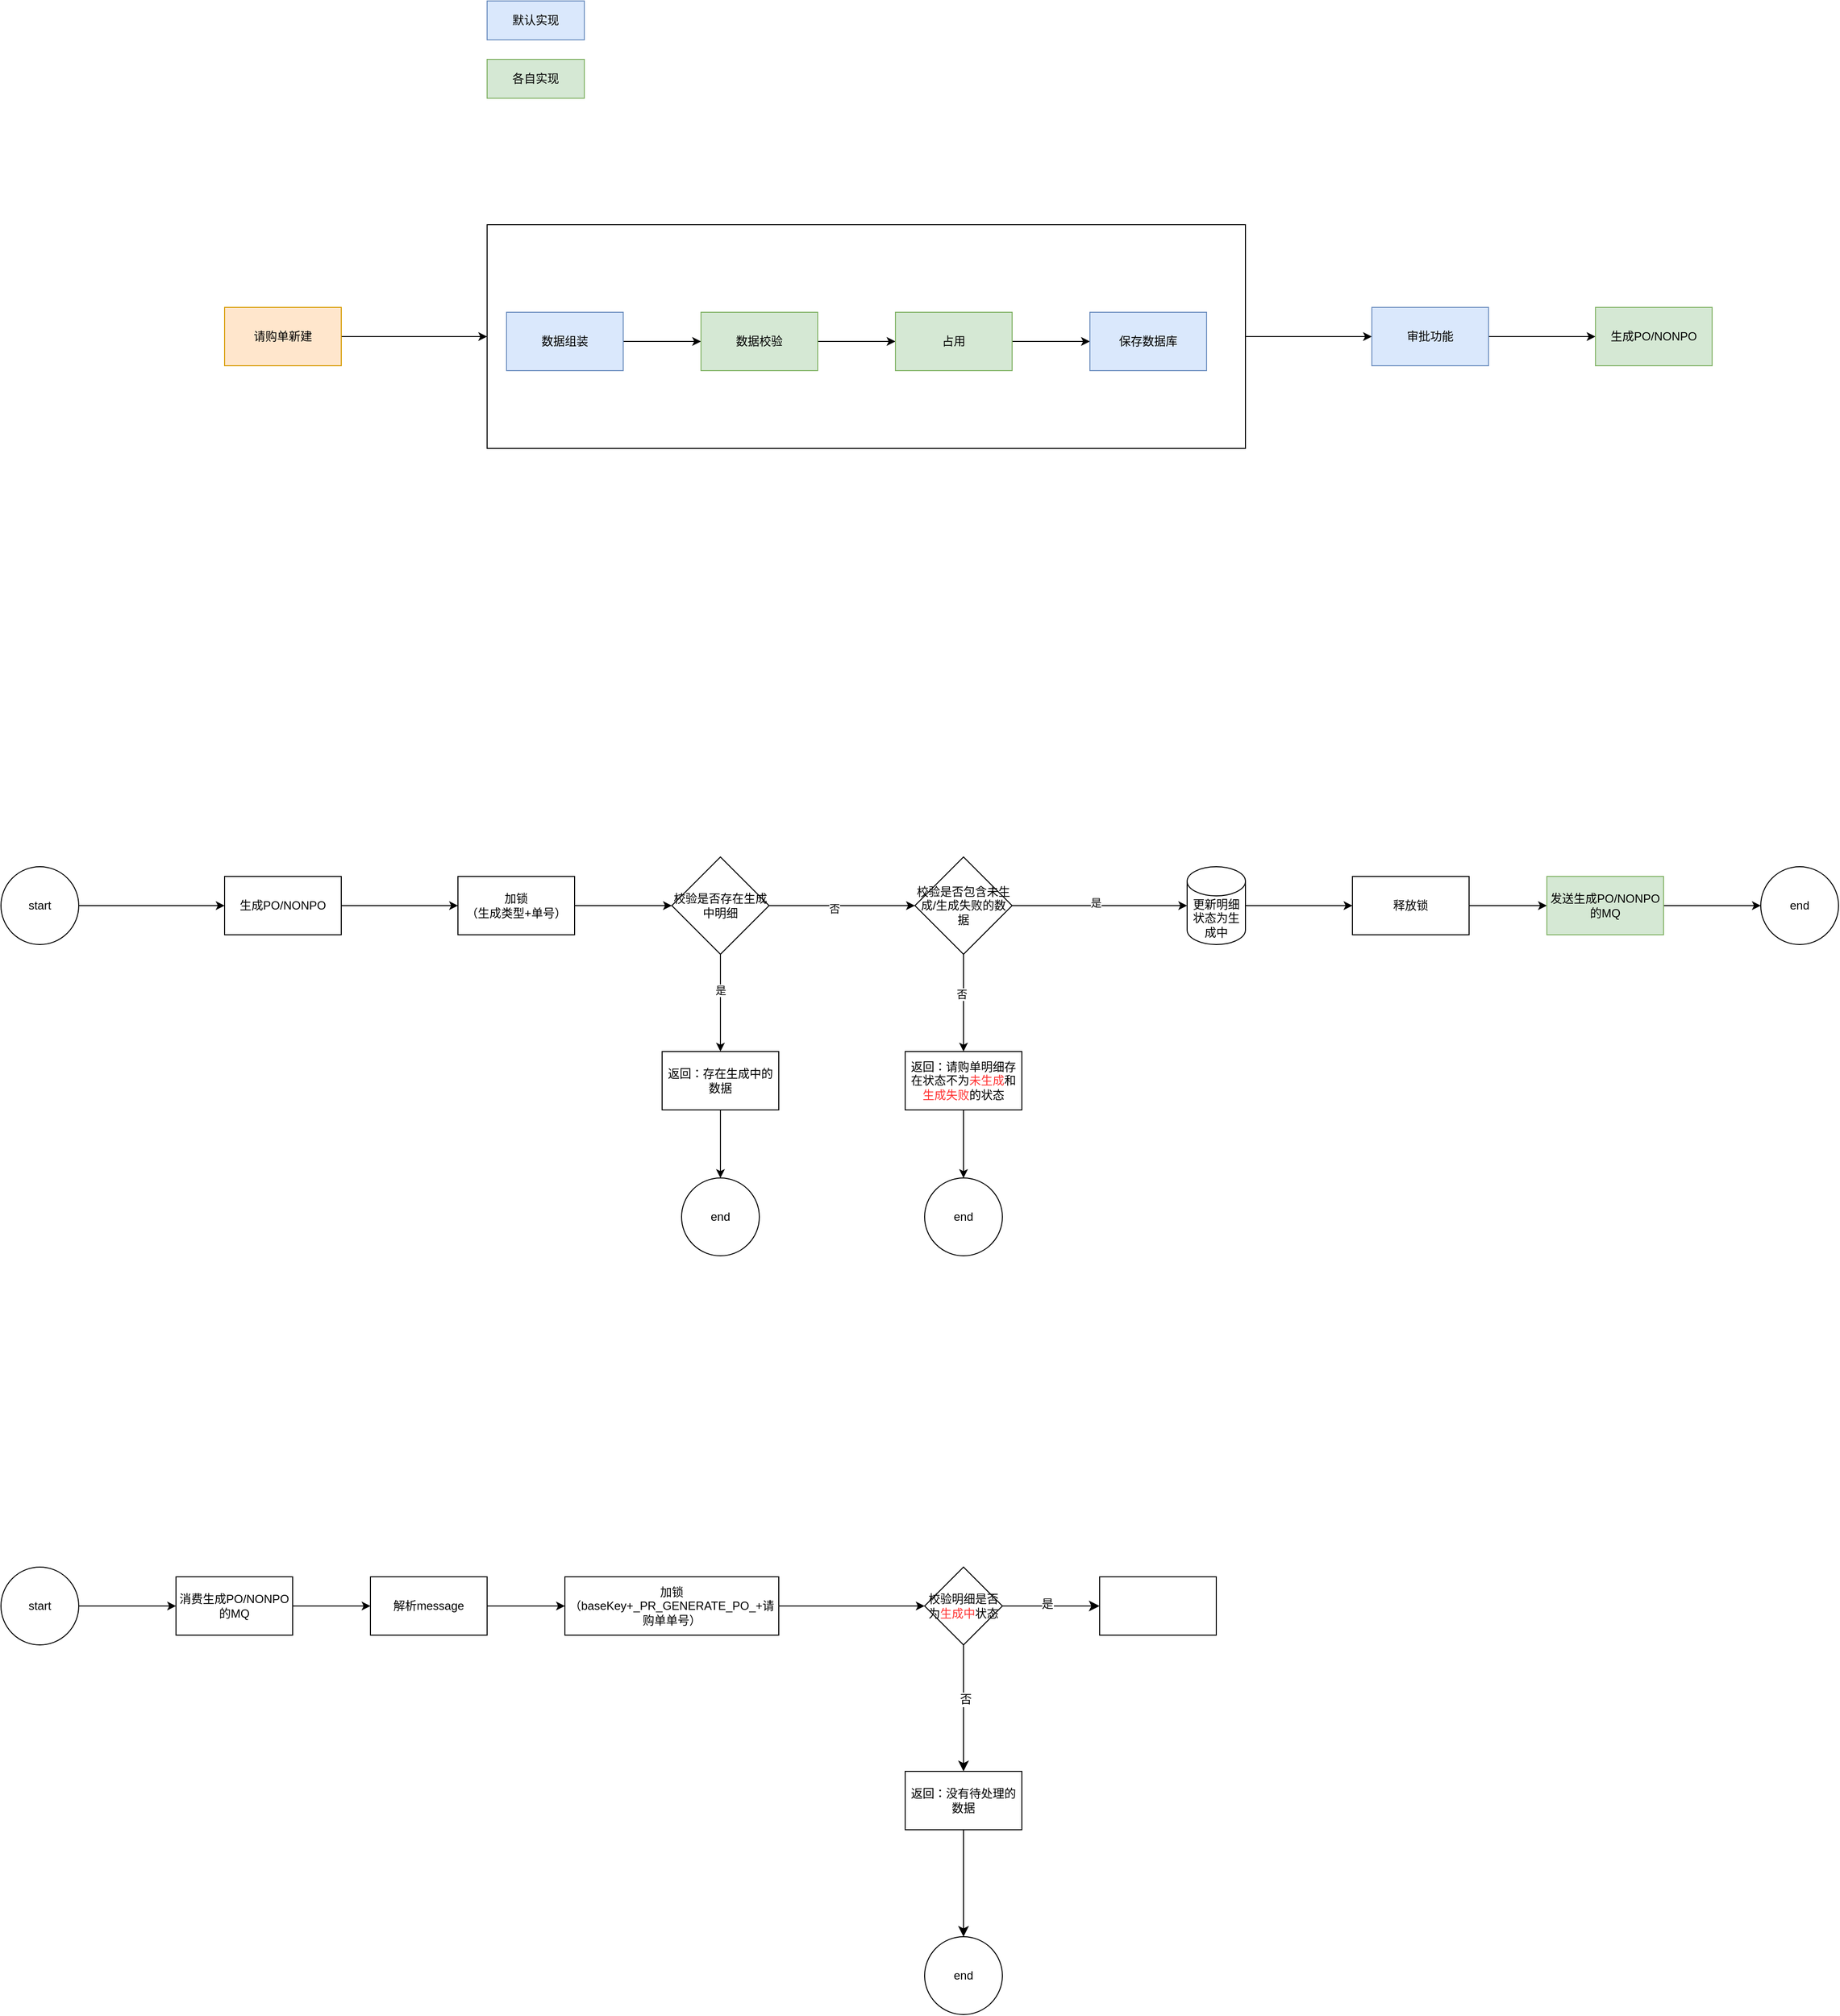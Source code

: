 <mxfile version="25.0.3">
  <diagram name="第 1 页" id="JXnIU_DrBUe-_veb-TD0">
    <mxGraphModel dx="1434" dy="891" grid="1" gridSize="10" guides="1" tooltips="1" connect="1" arrows="1" fold="1" page="1" pageScale="1" pageWidth="5000" pageHeight="20000" math="0" shadow="0">
      <root>
        <mxCell id="0" />
        <mxCell id="1" parent="0" />
        <mxCell id="2ebU4Iv7HjetAfFLnInL-17" value="" style="edgeStyle=orthogonalEdgeStyle;rounded=0;orthogonalLoop=1;jettySize=auto;html=1;" parent="1" source="2ebU4Iv7HjetAfFLnInL-1" target="2ebU4Iv7HjetAfFLnInL-16" edge="1">
          <mxGeometry relative="1" as="geometry" />
        </mxCell>
        <mxCell id="2ebU4Iv7HjetAfFLnInL-1" value="" style="rounded=0;whiteSpace=wrap;html=1;fillColor=none;" parent="1" vertex="1">
          <mxGeometry x="750" y="360" width="780" height="230" as="geometry" />
        </mxCell>
        <mxCell id="2ebU4Iv7HjetAfFLnInL-5" value="" style="edgeStyle=orthogonalEdgeStyle;rounded=0;orthogonalLoop=1;jettySize=auto;html=1;" parent="1" source="2ebU4Iv7HjetAfFLnInL-3" target="2ebU4Iv7HjetAfFLnInL-4" edge="1">
          <mxGeometry relative="1" as="geometry" />
        </mxCell>
        <mxCell id="2ebU4Iv7HjetAfFLnInL-3" value="数据组装" style="rounded=0;whiteSpace=wrap;html=1;fillColor=#dae8fc;strokeColor=#6c8ebf;" parent="1" vertex="1">
          <mxGeometry x="770" y="450" width="120" height="60" as="geometry" />
        </mxCell>
        <mxCell id="2ebU4Iv7HjetAfFLnInL-7" value="" style="edgeStyle=orthogonalEdgeStyle;rounded=0;orthogonalLoop=1;jettySize=auto;html=1;" parent="1" source="2ebU4Iv7HjetAfFLnInL-4" target="2ebU4Iv7HjetAfFLnInL-6" edge="1">
          <mxGeometry relative="1" as="geometry" />
        </mxCell>
        <mxCell id="2ebU4Iv7HjetAfFLnInL-4" value="数据校验" style="rounded=0;whiteSpace=wrap;html=1;fillColor=#d5e8d4;strokeColor=#82b366;" parent="1" vertex="1">
          <mxGeometry x="970" y="450" width="120" height="60" as="geometry" />
        </mxCell>
        <mxCell id="2ebU4Iv7HjetAfFLnInL-9" value="" style="edgeStyle=orthogonalEdgeStyle;rounded=0;orthogonalLoop=1;jettySize=auto;html=1;" parent="1" source="2ebU4Iv7HjetAfFLnInL-6" target="2ebU4Iv7HjetAfFLnInL-8" edge="1">
          <mxGeometry relative="1" as="geometry" />
        </mxCell>
        <mxCell id="2ebU4Iv7HjetAfFLnInL-6" value="占用" style="rounded=0;whiteSpace=wrap;html=1;fillColor=#d5e8d4;strokeColor=#82b366;" parent="1" vertex="1">
          <mxGeometry x="1170" y="450" width="120" height="60" as="geometry" />
        </mxCell>
        <mxCell id="2ebU4Iv7HjetAfFLnInL-8" value="保存数据库" style="rounded=0;whiteSpace=wrap;html=1;fillColor=#dae8fc;strokeColor=#6c8ebf;" parent="1" vertex="1">
          <mxGeometry x="1370" y="450" width="120" height="60" as="geometry" />
        </mxCell>
        <mxCell id="2ebU4Iv7HjetAfFLnInL-10" value="默认实现" style="rounded=0;whiteSpace=wrap;html=1;fillColor=#dae8fc;strokeColor=#6c8ebf;" parent="1" vertex="1">
          <mxGeometry x="750" y="130" width="100" height="40" as="geometry" />
        </mxCell>
        <mxCell id="2ebU4Iv7HjetAfFLnInL-11" value="各自实现" style="rounded=0;whiteSpace=wrap;html=1;fillColor=#d5e8d4;strokeColor=#82b366;" parent="1" vertex="1">
          <mxGeometry x="750" y="190" width="100" height="40" as="geometry" />
        </mxCell>
        <mxCell id="2ebU4Iv7HjetAfFLnInL-13" style="edgeStyle=orthogonalEdgeStyle;rounded=0;orthogonalLoop=1;jettySize=auto;html=1;" parent="1" source="2ebU4Iv7HjetAfFLnInL-12" target="2ebU4Iv7HjetAfFLnInL-1" edge="1">
          <mxGeometry relative="1" as="geometry" />
        </mxCell>
        <mxCell id="2ebU4Iv7HjetAfFLnInL-12" value="请购单新建" style="rounded=0;whiteSpace=wrap;html=1;fillColor=#ffe6cc;strokeColor=#d79b00;" parent="1" vertex="1">
          <mxGeometry x="480" y="445" width="120" height="60" as="geometry" />
        </mxCell>
        <mxCell id="2ebU4Iv7HjetAfFLnInL-19" value="" style="edgeStyle=orthogonalEdgeStyle;rounded=0;orthogonalLoop=1;jettySize=auto;html=1;" parent="1" source="2ebU4Iv7HjetAfFLnInL-16" target="2ebU4Iv7HjetAfFLnInL-18" edge="1">
          <mxGeometry relative="1" as="geometry" />
        </mxCell>
        <mxCell id="2ebU4Iv7HjetAfFLnInL-16" value="审批功能" style="whiteSpace=wrap;html=1;rounded=0;fillColor=#dae8fc;strokeColor=#6c8ebf;" parent="1" vertex="1">
          <mxGeometry x="1660" y="445" width="120" height="60" as="geometry" />
        </mxCell>
        <mxCell id="2ebU4Iv7HjetAfFLnInL-18" value="生成PO/NONPO" style="whiteSpace=wrap;html=1;rounded=0;fillColor=#d5e8d4;strokeColor=#82b366;" parent="1" vertex="1">
          <mxGeometry x="1890" y="445" width="120" height="60" as="geometry" />
        </mxCell>
        <mxCell id="2ebU4Iv7HjetAfFLnInL-22" value="" style="edgeStyle=orthogonalEdgeStyle;rounded=0;orthogonalLoop=1;jettySize=auto;html=1;" parent="1" source="2ebU4Iv7HjetAfFLnInL-20" target="2ebU4Iv7HjetAfFLnInL-21" edge="1">
          <mxGeometry relative="1" as="geometry" />
        </mxCell>
        <mxCell id="2ebU4Iv7HjetAfFLnInL-20" value="生成PO/NONPO" style="rounded=0;whiteSpace=wrap;html=1;" parent="1" vertex="1">
          <mxGeometry x="480" y="1030" width="120" height="60" as="geometry" />
        </mxCell>
        <mxCell id="2ebU4Iv7HjetAfFLnInL-26" value="" style="edgeStyle=orthogonalEdgeStyle;rounded=0;orthogonalLoop=1;jettySize=auto;html=1;" parent="1" source="2ebU4Iv7HjetAfFLnInL-21" target="2ebU4Iv7HjetAfFLnInL-25" edge="1">
          <mxGeometry relative="1" as="geometry" />
        </mxCell>
        <mxCell id="2ebU4Iv7HjetAfFLnInL-21" value="加锁&lt;div&gt;（生成类型+单号）&lt;/div&gt;" style="rounded=0;whiteSpace=wrap;html=1;" parent="1" vertex="1">
          <mxGeometry x="720" y="1030" width="120" height="60" as="geometry" />
        </mxCell>
        <mxCell id="2ebU4Iv7HjetAfFLnInL-31" value="" style="edgeStyle=orthogonalEdgeStyle;rounded=0;orthogonalLoop=1;jettySize=auto;html=1;" parent="1" source="2ebU4Iv7HjetAfFLnInL-25" target="2ebU4Iv7HjetAfFLnInL-30" edge="1">
          <mxGeometry relative="1" as="geometry" />
        </mxCell>
        <mxCell id="2ebU4Iv7HjetAfFLnInL-32" value="是" style="edgeLabel;html=1;align=center;verticalAlign=middle;resizable=0;points=[];" parent="2ebU4Iv7HjetAfFLnInL-31" vertex="1" connectable="0">
          <mxGeometry x="-0.267" relative="1" as="geometry">
            <mxPoint as="offset" />
          </mxGeometry>
        </mxCell>
        <mxCell id="2ebU4Iv7HjetAfFLnInL-38" value="" style="edgeStyle=orthogonalEdgeStyle;rounded=0;orthogonalLoop=1;jettySize=auto;html=1;" parent="1" source="2ebU4Iv7HjetAfFLnInL-25" target="2ebU4Iv7HjetAfFLnInL-37" edge="1">
          <mxGeometry relative="1" as="geometry" />
        </mxCell>
        <mxCell id="2ebU4Iv7HjetAfFLnInL-47" value="否" style="edgeLabel;html=1;align=center;verticalAlign=middle;resizable=0;points=[];" parent="2ebU4Iv7HjetAfFLnInL-38" vertex="1" connectable="0">
          <mxGeometry x="-0.107" y="-3" relative="1" as="geometry">
            <mxPoint as="offset" />
          </mxGeometry>
        </mxCell>
        <mxCell id="2ebU4Iv7HjetAfFLnInL-25" value="校验是否存在生成中明细" style="rhombus;whiteSpace=wrap;html=1;rounded=0;" parent="1" vertex="1">
          <mxGeometry x="940" y="1010" width="100" height="100" as="geometry" />
        </mxCell>
        <mxCell id="2ebU4Iv7HjetAfFLnInL-34" value="" style="edgeStyle=orthogonalEdgeStyle;rounded=0;orthogonalLoop=1;jettySize=auto;html=1;" parent="1" source="2ebU4Iv7HjetAfFLnInL-30" target="2ebU4Iv7HjetAfFLnInL-33" edge="1">
          <mxGeometry relative="1" as="geometry" />
        </mxCell>
        <mxCell id="2ebU4Iv7HjetAfFLnInL-30" value="返回：存在生成中的数据" style="whiteSpace=wrap;html=1;rounded=0;" parent="1" vertex="1">
          <mxGeometry x="930" y="1210" width="120" height="60" as="geometry" />
        </mxCell>
        <mxCell id="2ebU4Iv7HjetAfFLnInL-33" value="end" style="ellipse;whiteSpace=wrap;html=1;rounded=0;" parent="1" vertex="1">
          <mxGeometry x="950" y="1340" width="80" height="80" as="geometry" />
        </mxCell>
        <mxCell id="2ebU4Iv7HjetAfFLnInL-36" style="edgeStyle=orthogonalEdgeStyle;rounded=0;orthogonalLoop=1;jettySize=auto;html=1;entryX=0;entryY=0.5;entryDx=0;entryDy=0;" parent="1" source="2ebU4Iv7HjetAfFLnInL-35" target="2ebU4Iv7HjetAfFLnInL-20" edge="1">
          <mxGeometry relative="1" as="geometry" />
        </mxCell>
        <mxCell id="2ebU4Iv7HjetAfFLnInL-35" value="start" style="ellipse;whiteSpace=wrap;html=1;rounded=0;" parent="1" vertex="1">
          <mxGeometry x="250" y="1020" width="80" height="80" as="geometry" />
        </mxCell>
        <mxCell id="2ebU4Iv7HjetAfFLnInL-40" value="" style="edgeStyle=orthogonalEdgeStyle;rounded=0;orthogonalLoop=1;jettySize=auto;html=1;" parent="1" source="2ebU4Iv7HjetAfFLnInL-37" target="2ebU4Iv7HjetAfFLnInL-39" edge="1">
          <mxGeometry relative="1" as="geometry" />
        </mxCell>
        <mxCell id="2ebU4Iv7HjetAfFLnInL-41" value="否" style="edgeLabel;html=1;align=center;verticalAlign=middle;resizable=0;points=[];" parent="2ebU4Iv7HjetAfFLnInL-40" vertex="1" connectable="0">
          <mxGeometry x="-0.18" y="-2" relative="1" as="geometry">
            <mxPoint as="offset" />
          </mxGeometry>
        </mxCell>
        <mxCell id="2ebU4Iv7HjetAfFLnInL-37" value="校验是否包含未生成/生成失败的数据" style="rhombus;whiteSpace=wrap;html=1;rounded=0;" parent="1" vertex="1">
          <mxGeometry x="1190" y="1010" width="100" height="100" as="geometry" />
        </mxCell>
        <mxCell id="2ebU4Iv7HjetAfFLnInL-43" value="" style="edgeStyle=orthogonalEdgeStyle;rounded=0;orthogonalLoop=1;jettySize=auto;html=1;" parent="1" source="2ebU4Iv7HjetAfFLnInL-39" target="2ebU4Iv7HjetAfFLnInL-42" edge="1">
          <mxGeometry relative="1" as="geometry" />
        </mxCell>
        <mxCell id="2ebU4Iv7HjetAfFLnInL-39" value="返回：请购单明细存在状态不为&lt;font color=&quot;#ff3333&quot;&gt;未生成&lt;/font&gt;和&lt;font color=&quot;#ff3333&quot;&gt;生成失败&lt;/font&gt;的状态" style="whiteSpace=wrap;html=1;rounded=0;" parent="1" vertex="1">
          <mxGeometry x="1180" y="1210" width="120" height="60" as="geometry" />
        </mxCell>
        <mxCell id="2ebU4Iv7HjetAfFLnInL-42" value="end" style="ellipse;whiteSpace=wrap;html=1;rounded=0;" parent="1" vertex="1">
          <mxGeometry x="1200" y="1340" width="80" height="80" as="geometry" />
        </mxCell>
        <mxCell id="2ebU4Iv7HjetAfFLnInL-52" value="" style="edgeStyle=orthogonalEdgeStyle;rounded=0;orthogonalLoop=1;jettySize=auto;html=1;" parent="1" source="2ebU4Iv7HjetAfFLnInL-48" target="2ebU4Iv7HjetAfFLnInL-51" edge="1">
          <mxGeometry relative="1" as="geometry" />
        </mxCell>
        <mxCell id="2ebU4Iv7HjetAfFLnInL-48" value="更新明细状态为生成中" style="shape=cylinder3;whiteSpace=wrap;html=1;boundedLbl=1;backgroundOutline=1;size=15;" parent="1" vertex="1">
          <mxGeometry x="1470" y="1020" width="60" height="80" as="geometry" />
        </mxCell>
        <mxCell id="2ebU4Iv7HjetAfFLnInL-49" style="edgeStyle=orthogonalEdgeStyle;rounded=0;orthogonalLoop=1;jettySize=auto;html=1;entryX=0;entryY=0.5;entryDx=0;entryDy=0;entryPerimeter=0;" parent="1" source="2ebU4Iv7HjetAfFLnInL-37" target="2ebU4Iv7HjetAfFLnInL-48" edge="1">
          <mxGeometry relative="1" as="geometry" />
        </mxCell>
        <mxCell id="2ebU4Iv7HjetAfFLnInL-50" value="是" style="edgeLabel;html=1;align=center;verticalAlign=middle;resizable=0;points=[];" parent="2ebU4Iv7HjetAfFLnInL-49" vertex="1" connectable="0">
          <mxGeometry x="-0.044" y="3" relative="1" as="geometry">
            <mxPoint as="offset" />
          </mxGeometry>
        </mxCell>
        <mxCell id="2ebU4Iv7HjetAfFLnInL-54" value="" style="edgeStyle=orthogonalEdgeStyle;rounded=0;orthogonalLoop=1;jettySize=auto;html=1;" parent="1" source="2ebU4Iv7HjetAfFLnInL-51" target="2ebU4Iv7HjetAfFLnInL-53" edge="1">
          <mxGeometry relative="1" as="geometry" />
        </mxCell>
        <mxCell id="2ebU4Iv7HjetAfFLnInL-51" value="释放锁" style="whiteSpace=wrap;html=1;" parent="1" vertex="1">
          <mxGeometry x="1640" y="1030" width="120" height="60" as="geometry" />
        </mxCell>
        <mxCell id="2ebU4Iv7HjetAfFLnInL-56" value="" style="edgeStyle=orthogonalEdgeStyle;rounded=0;orthogonalLoop=1;jettySize=auto;html=1;" parent="1" source="2ebU4Iv7HjetAfFLnInL-53" target="2ebU4Iv7HjetAfFLnInL-55" edge="1">
          <mxGeometry relative="1" as="geometry" />
        </mxCell>
        <mxCell id="2ebU4Iv7HjetAfFLnInL-53" value="发送生成PO/NONPO的MQ" style="whiteSpace=wrap;html=1;fillColor=#d5e8d4;strokeColor=#82b366;" parent="1" vertex="1">
          <mxGeometry x="1840" y="1030" width="120" height="60" as="geometry" />
        </mxCell>
        <mxCell id="2ebU4Iv7HjetAfFLnInL-55" value="end" style="ellipse;whiteSpace=wrap;html=1;" parent="1" vertex="1">
          <mxGeometry x="2060" y="1020" width="80" height="80" as="geometry" />
        </mxCell>
        <mxCell id="2ebU4Iv7HjetAfFLnInL-59" value="" style="edgeStyle=orthogonalEdgeStyle;rounded=0;orthogonalLoop=1;jettySize=auto;html=1;" parent="1" source="2ebU4Iv7HjetAfFLnInL-57" target="2ebU4Iv7HjetAfFLnInL-58" edge="1">
          <mxGeometry relative="1" as="geometry" />
        </mxCell>
        <mxCell id="2ebU4Iv7HjetAfFLnInL-57" value="start" style="ellipse;whiteSpace=wrap;html=1;aspect=fixed;" parent="1" vertex="1">
          <mxGeometry x="250" y="1740" width="80" height="80" as="geometry" />
        </mxCell>
        <mxCell id="2ebU4Iv7HjetAfFLnInL-61" value="" style="edgeStyle=orthogonalEdgeStyle;rounded=0;orthogonalLoop=1;jettySize=auto;html=1;" parent="1" source="2ebU4Iv7HjetAfFLnInL-58" target="2ebU4Iv7HjetAfFLnInL-60" edge="1">
          <mxGeometry relative="1" as="geometry" />
        </mxCell>
        <mxCell id="2ebU4Iv7HjetAfFLnInL-58" value="消费生成PO/NONPO的MQ" style="whiteSpace=wrap;html=1;" parent="1" vertex="1">
          <mxGeometry x="430" y="1750" width="120" height="60" as="geometry" />
        </mxCell>
        <mxCell id="2ebU4Iv7HjetAfFLnInL-63" value="" style="edgeStyle=orthogonalEdgeStyle;rounded=0;orthogonalLoop=1;jettySize=auto;html=1;" parent="1" source="2ebU4Iv7HjetAfFLnInL-60" target="2ebU4Iv7HjetAfFLnInL-62" edge="1">
          <mxGeometry relative="1" as="geometry" />
        </mxCell>
        <mxCell id="2ebU4Iv7HjetAfFLnInL-60" value="解析message" style="whiteSpace=wrap;html=1;" parent="1" vertex="1">
          <mxGeometry x="630" y="1750" width="120" height="60" as="geometry" />
        </mxCell>
        <mxCell id="2ebU4Iv7HjetAfFLnInL-65" value="" style="edgeStyle=orthogonalEdgeStyle;rounded=0;orthogonalLoop=1;jettySize=auto;html=1;" parent="1" source="2ebU4Iv7HjetAfFLnInL-62" target="2ebU4Iv7HjetAfFLnInL-64" edge="1">
          <mxGeometry relative="1" as="geometry" />
        </mxCell>
        <mxCell id="2ebU4Iv7HjetAfFLnInL-62" value="加锁&lt;div&gt;（baseKey+&lt;span style=&quot;background-color: initial;&quot;&gt;_PR_GENERATE_PO_+请购单单号）&lt;/span&gt;&lt;/div&gt;" style="whiteSpace=wrap;html=1;" parent="1" vertex="1">
          <mxGeometry x="830" y="1750" width="220" height="60" as="geometry" />
        </mxCell>
        <mxCell id="FUYUjSQZNFmlvYIS8mzV-2" value="" style="edgeStyle=none;curved=1;rounded=0;orthogonalLoop=1;jettySize=auto;html=1;fontSize=12;startSize=8;endSize=8;" edge="1" parent="1" source="2ebU4Iv7HjetAfFLnInL-64" target="FUYUjSQZNFmlvYIS8mzV-1">
          <mxGeometry relative="1" as="geometry" />
        </mxCell>
        <mxCell id="FUYUjSQZNFmlvYIS8mzV-3" value="否" style="edgeLabel;html=1;align=center;verticalAlign=middle;resizable=0;points=[];fontSize=12;" vertex="1" connectable="0" parent="FUYUjSQZNFmlvYIS8mzV-2">
          <mxGeometry x="-0.139" y="2" relative="1" as="geometry">
            <mxPoint as="offset" />
          </mxGeometry>
        </mxCell>
        <mxCell id="FUYUjSQZNFmlvYIS8mzV-7" value="" style="edgeStyle=none;curved=1;rounded=0;orthogonalLoop=1;jettySize=auto;html=1;fontSize=12;startSize=8;endSize=8;" edge="1" parent="1" source="2ebU4Iv7HjetAfFLnInL-64" target="FUYUjSQZNFmlvYIS8mzV-6">
          <mxGeometry relative="1" as="geometry" />
        </mxCell>
        <mxCell id="FUYUjSQZNFmlvYIS8mzV-8" value="是" style="edgeLabel;html=1;align=center;verticalAlign=middle;resizable=0;points=[];fontSize=12;" vertex="1" connectable="0" parent="FUYUjSQZNFmlvYIS8mzV-7">
          <mxGeometry x="-0.08" y="2" relative="1" as="geometry">
            <mxPoint as="offset" />
          </mxGeometry>
        </mxCell>
        <mxCell id="2ebU4Iv7HjetAfFLnInL-64" value="校验明细是否为&lt;font color=&quot;#ff3333&quot;&gt;生成中&lt;/font&gt;状态" style="rhombus;whiteSpace=wrap;html=1;" parent="1" vertex="1">
          <mxGeometry x="1200" y="1740" width="80" height="80" as="geometry" />
        </mxCell>
        <mxCell id="FUYUjSQZNFmlvYIS8mzV-5" value="" style="edgeStyle=none;curved=1;rounded=0;orthogonalLoop=1;jettySize=auto;html=1;fontSize=12;startSize=8;endSize=8;" edge="1" parent="1" source="FUYUjSQZNFmlvYIS8mzV-1" target="FUYUjSQZNFmlvYIS8mzV-4">
          <mxGeometry relative="1" as="geometry" />
        </mxCell>
        <mxCell id="FUYUjSQZNFmlvYIS8mzV-1" value="返回：没有待处理的数据" style="whiteSpace=wrap;html=1;" vertex="1" parent="1">
          <mxGeometry x="1180" y="1950" width="120" height="60" as="geometry" />
        </mxCell>
        <mxCell id="FUYUjSQZNFmlvYIS8mzV-4" value="end" style="ellipse;whiteSpace=wrap;html=1;" vertex="1" parent="1">
          <mxGeometry x="1200" y="2120" width="80" height="80" as="geometry" />
        </mxCell>
        <mxCell id="FUYUjSQZNFmlvYIS8mzV-6" value="" style="whiteSpace=wrap;html=1;" vertex="1" parent="1">
          <mxGeometry x="1380" y="1750" width="120" height="60" as="geometry" />
        </mxCell>
      </root>
    </mxGraphModel>
  </diagram>
</mxfile>
